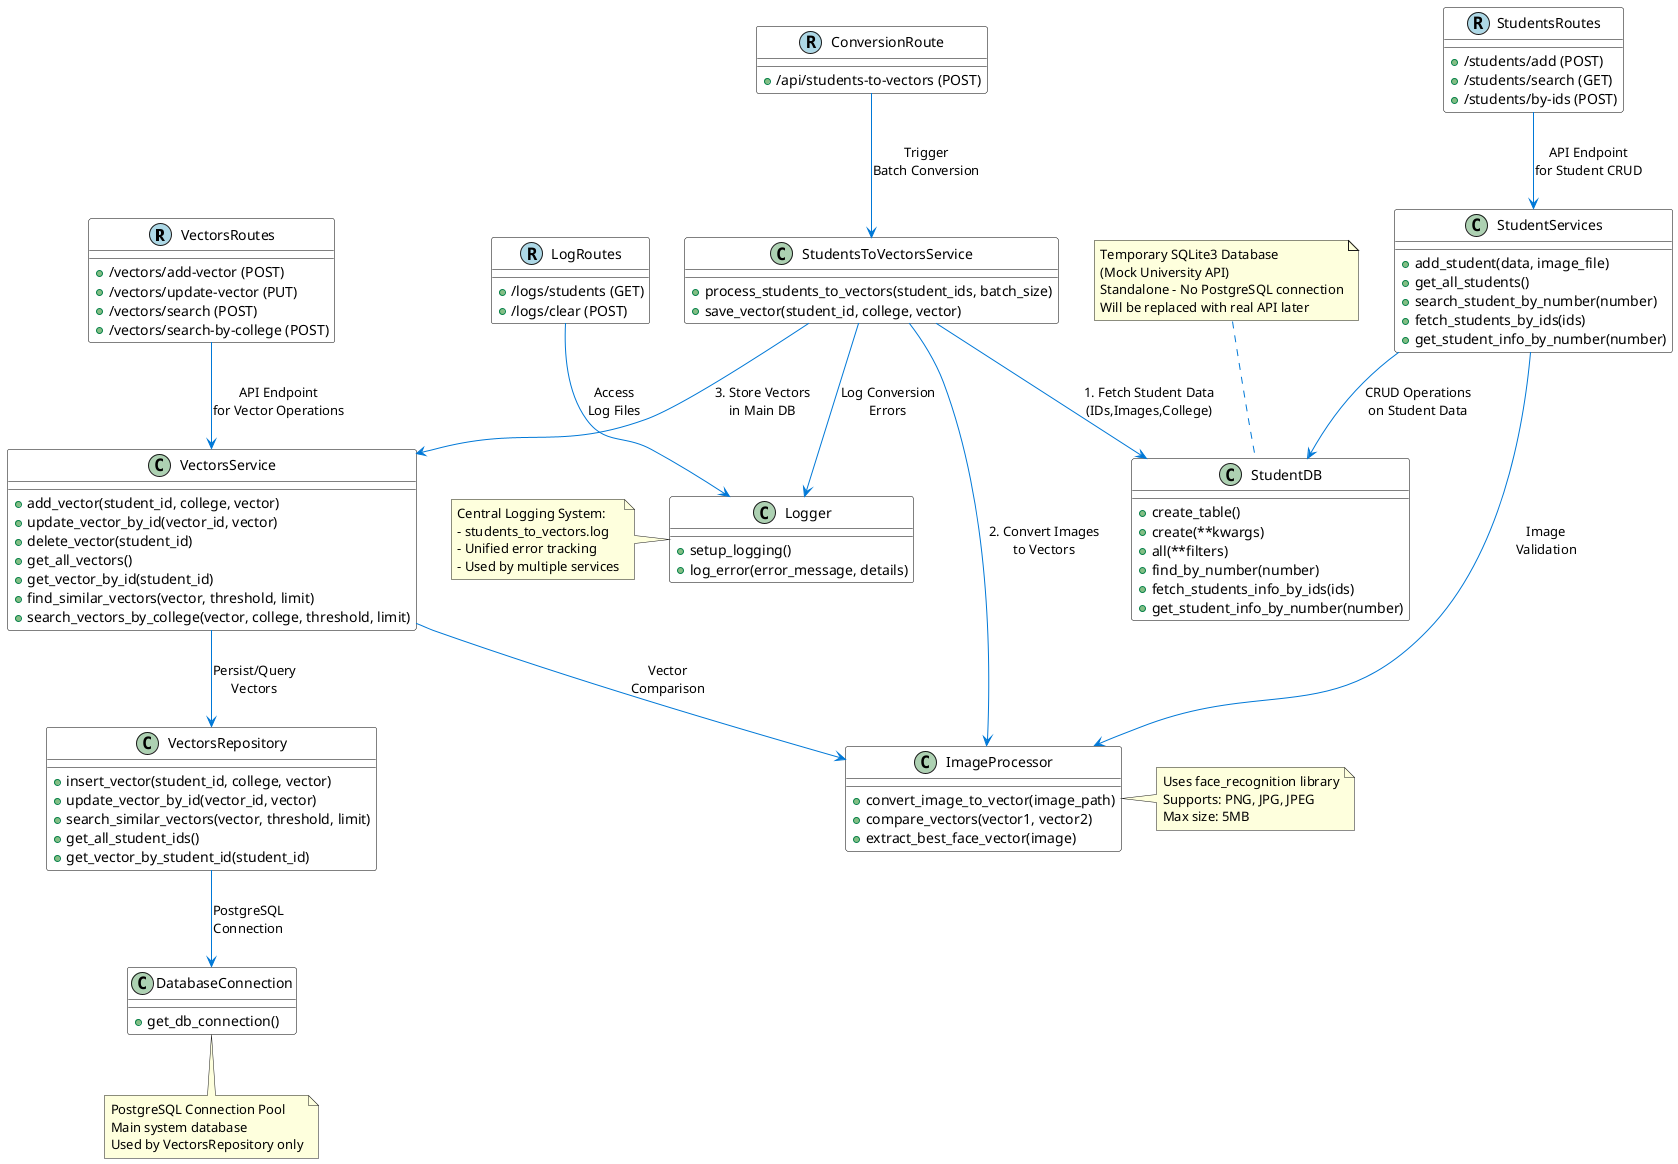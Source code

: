 @startuml CompleteSystemDiagram_Final

' === Global Settings ===
skinparam class {
    BackgroundColor White
    BorderColor Black
    ArrowColor #0078D7
    AttributeFontColor Black
    MethodFontColor Black
}

' === Routes ===
class VectorsRoutes << (R,lightblue) >> {
    +/vectors/add-vector (POST)
    +/vectors/update-vector (PUT)
    +/vectors/search (POST)
    +/vectors/search-by-college (POST)
}

class StudentsRoutes << (R,lightblue) >> {
    +/students/add (POST)
    +/students/search (GET)
    +/students/by-ids (POST)
}

class ConversionRoute << (R,lightblue) >> {
    +/api/students-to-vectors (POST)
}

class LogRoutes << (R,lightblue) >> {
    +/logs/students (GET)
    +/logs/clear (POST)
}

' === Services ===
class VectorsService {
    + add_vector(student_id, college, vector)
    + update_vector_by_id(vector_id, vector)
    + delete_vector(student_id)
    + get_all_vectors()
    + get_vector_by_id(student_id)
    + find_similar_vectors(vector, threshold, limit)
    + search_vectors_by_college(vector, college, threshold, limit)
}

class StudentsToVectorsService {
    + process_students_to_vectors(student_ids, batch_size)
    + save_vector(student_id, college, vector)
}

class StudentServices {
    + add_student(data, image_file)
    + get_all_students()
    + search_student_by_number(number)
    + fetch_students_by_ids(ids)
    + get_student_info_by_number(number)
}

' === Database ===
class VectorsRepository {
    + insert_vector(student_id, college, vector)
    + update_vector_by_id(vector_id, vector)
    + search_similar_vectors(vector, threshold, limit)
    + get_all_student_ids()
    + get_vector_by_student_id(student_id)
}

class StudentDB {
    + create_table()
    + create(**kwargs)
    + all(**filters)
    + find_by_number(number)
    + fetch_students_info_by_ids(ids)
    + get_student_info_by_number(number)
}

class DatabaseConnection {
    + get_db_connection()
}

' === Utilities ===
class ImageProcessor {
    + convert_image_to_vector(image_path)
    + compare_vectors(vector1, vector2)
    + extract_best_face_vector(image)
}

class Logger {
    + setup_logging()
    + log_error(error_message, details)
}

' === Labeled Relationships ===

' Route Connections
VectorsRoutes --> VectorsService : "API Endpoint\nfor Vector Operations"
StudentsRoutes --> StudentServices : "API Endpoint\nfor Student CRUD"
ConversionRoute --> StudentsToVectorsService : "Trigger\nBatch Conversion"
LogRoutes --> Logger : "Access\nLog Files"

' Core Workflows
StudentsToVectorsService --> StudentDB : "1. Fetch Student Data\n(IDs,Images,College)"
StudentsToVectorsService --> ImageProcessor : "2. Convert Images\nto Vectors"
StudentsToVectorsService --> VectorsService : "3. Store Vectors\nin Main DB"
StudentsToVectorsService --> Logger : "Log Conversion\nErrors"

' Data Management
StudentServices --> StudentDB : "CRUD Operations\non Student Data"
VectorsService --> VectorsRepository : "Persist/Query\nVectors"
VectorsRepository --> DatabaseConnection : "PostgreSQL\nConnection"

' Image Processing
VectorsService --> ImageProcessor : "Vector\nComparison"
StudentServices --> ImageProcessor : "Image\nValidation"

' === Notes ===
note top of StudentDB
  Temporary SQLite3 Database
  (Mock University API)
  Standalone - No PostgreSQL connection
  Will be replaced with real API later
end note

note right of ImageProcessor
  Uses face_recognition library
  Supports: PNG, JPG, JPEG
  Max size: 5MB
end note

note left of Logger
  Central Logging System:
  - students_to_vectors.log
  - Unified error tracking
  - Used by multiple services
end note

note bottom of DatabaseConnection
  PostgreSQL Connection Pool
  Main system database
  Used by VectorsRepository only
end note

@enduml